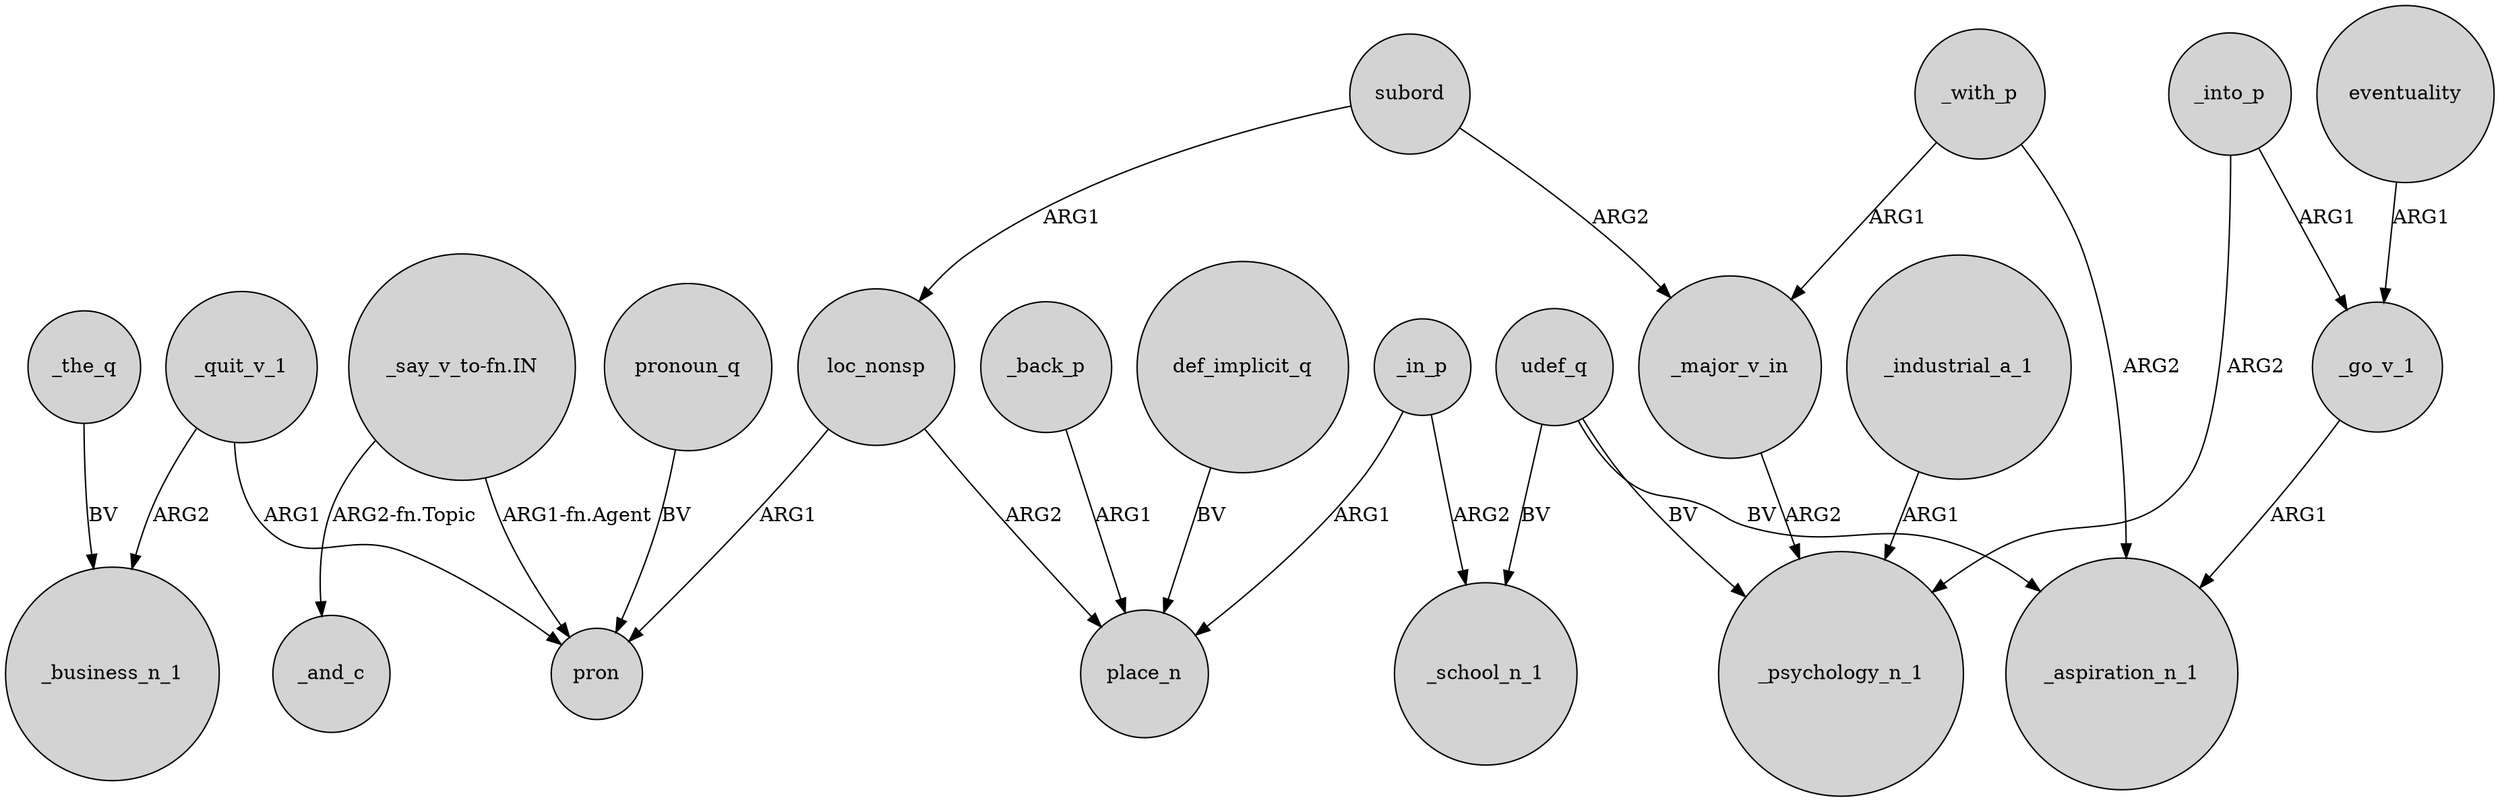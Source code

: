 digraph {
	node [shape=circle style=filled]
	_the_q -> _business_n_1 [label=BV]
	_quit_v_1 -> pron [label=ARG1]
	_quit_v_1 -> _business_n_1 [label=ARG2]
	loc_nonsp -> pron [label=ARG1]
	subord -> _major_v_in [label=ARG2]
	udef_q -> _aspiration_n_1 [label=BV]
	def_implicit_q -> place_n [label=BV]
	subord -> loc_nonsp [label=ARG1]
	pronoun_q -> pron [label=BV]
	udef_q -> _psychology_n_1 [label=BV]
	_in_p -> _school_n_1 [label=ARG2]
	_in_p -> place_n [label=ARG1]
	"_say_v_to-fn.IN" -> _and_c [label="ARG2-fn.Topic"]
	eventuality -> _go_v_1 [label=ARG1]
	_major_v_in -> _psychology_n_1 [label=ARG2]
	_into_p -> _psychology_n_1 [label=ARG2]
	"_say_v_to-fn.IN" -> pron [label="ARG1-fn.Agent"]
	_with_p -> _major_v_in [label=ARG1]
	loc_nonsp -> place_n [label=ARG2]
	_back_p -> place_n [label=ARG1]
	_go_v_1 -> _aspiration_n_1 [label=ARG1]
	_with_p -> _aspiration_n_1 [label=ARG2]
	udef_q -> _school_n_1 [label=BV]
	_into_p -> _go_v_1 [label=ARG1]
	_industrial_a_1 -> _psychology_n_1 [label=ARG1]
}
